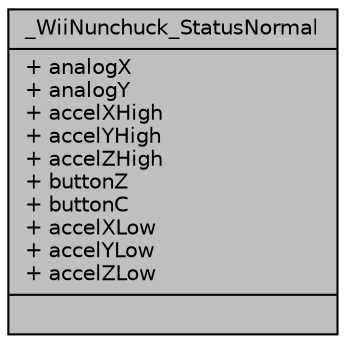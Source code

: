 digraph "_WiiNunchuck_StatusNormal"
{
  edge [fontname="Helvetica",fontsize="10",labelfontname="Helvetica",labelfontsize="10"];
  node [fontname="Helvetica",fontsize="10",shape=record];
  Node1 [label="{_WiiNunchuck_StatusNormal\n|+ analogX\l+ analogY\l+ accelXHigh\l+ accelYHigh\l+ accelZHigh\l+ buttonZ\l+ buttonC\l+ accelXLow\l+ accelYLow\l+ accelZLow\l|}",height=0.2,width=0.4,color="black", fillcolor="grey75", style="filled", fontcolor="black"];
}

